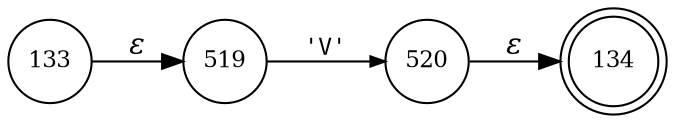 digraph ATN {
rankdir=LR;
s134[fontsize=11, label="134", shape=doublecircle, fixedsize=true, width=.6];
s133[fontsize=11,label="133", shape=circle, fixedsize=true, width=.55, peripheries=1];
s519[fontsize=11,label="519", shape=circle, fixedsize=true, width=.55, peripheries=1];
s520[fontsize=11,label="520", shape=circle, fixedsize=true, width=.55, peripheries=1];
s133 -> s519 [fontname="Times-Italic", label="&epsilon;"];
s519 -> s520 [fontsize=11, fontname="Courier", arrowsize=.7, label = "'V'", arrowhead = normal];
s520 -> s134 [fontname="Times-Italic", label="&epsilon;"];
}